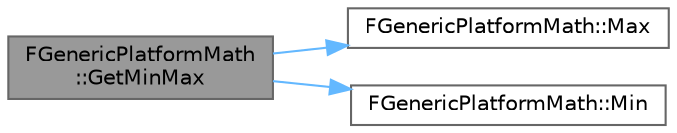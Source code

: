 digraph "FGenericPlatformMath::GetMinMax"
{
 // INTERACTIVE_SVG=YES
 // LATEX_PDF_SIZE
  bgcolor="transparent";
  edge [fontname=Helvetica,fontsize=10,labelfontname=Helvetica,labelfontsize=10];
  node [fontname=Helvetica,fontsize=10,shape=box,height=0.2,width=0.4];
  rankdir="LR";
  Node1 [id="Node000001",label="FGenericPlatformMath\l::GetMinMax",height=0.2,width=0.4,color="gray40", fillcolor="grey60", style="filled", fontcolor="black",tooltip="Sort input values to be Min and Max."];
  Node1 -> Node2 [id="edge1_Node000001_Node000002",color="steelblue1",style="solid",tooltip=" "];
  Node2 [id="Node000002",label="FGenericPlatformMath::Max",height=0.2,width=0.4,color="grey40", fillcolor="white", style="filled",URL="$dd/d7b/structFGenericPlatformMath.html#af59fafcf9d82c697013c82f8f15a352e",tooltip="Returns higher value in a generic way."];
  Node1 -> Node3 [id="edge2_Node000001_Node000003",color="steelblue1",style="solid",tooltip=" "];
  Node3 [id="Node000003",label="FGenericPlatformMath::Min",height=0.2,width=0.4,color="grey40", fillcolor="white", style="filled",URL="$dd/d7b/structFGenericPlatformMath.html#a8a2451f0d71ac96322427f6143998b16",tooltip="Returns lower value in a generic way."];
}
